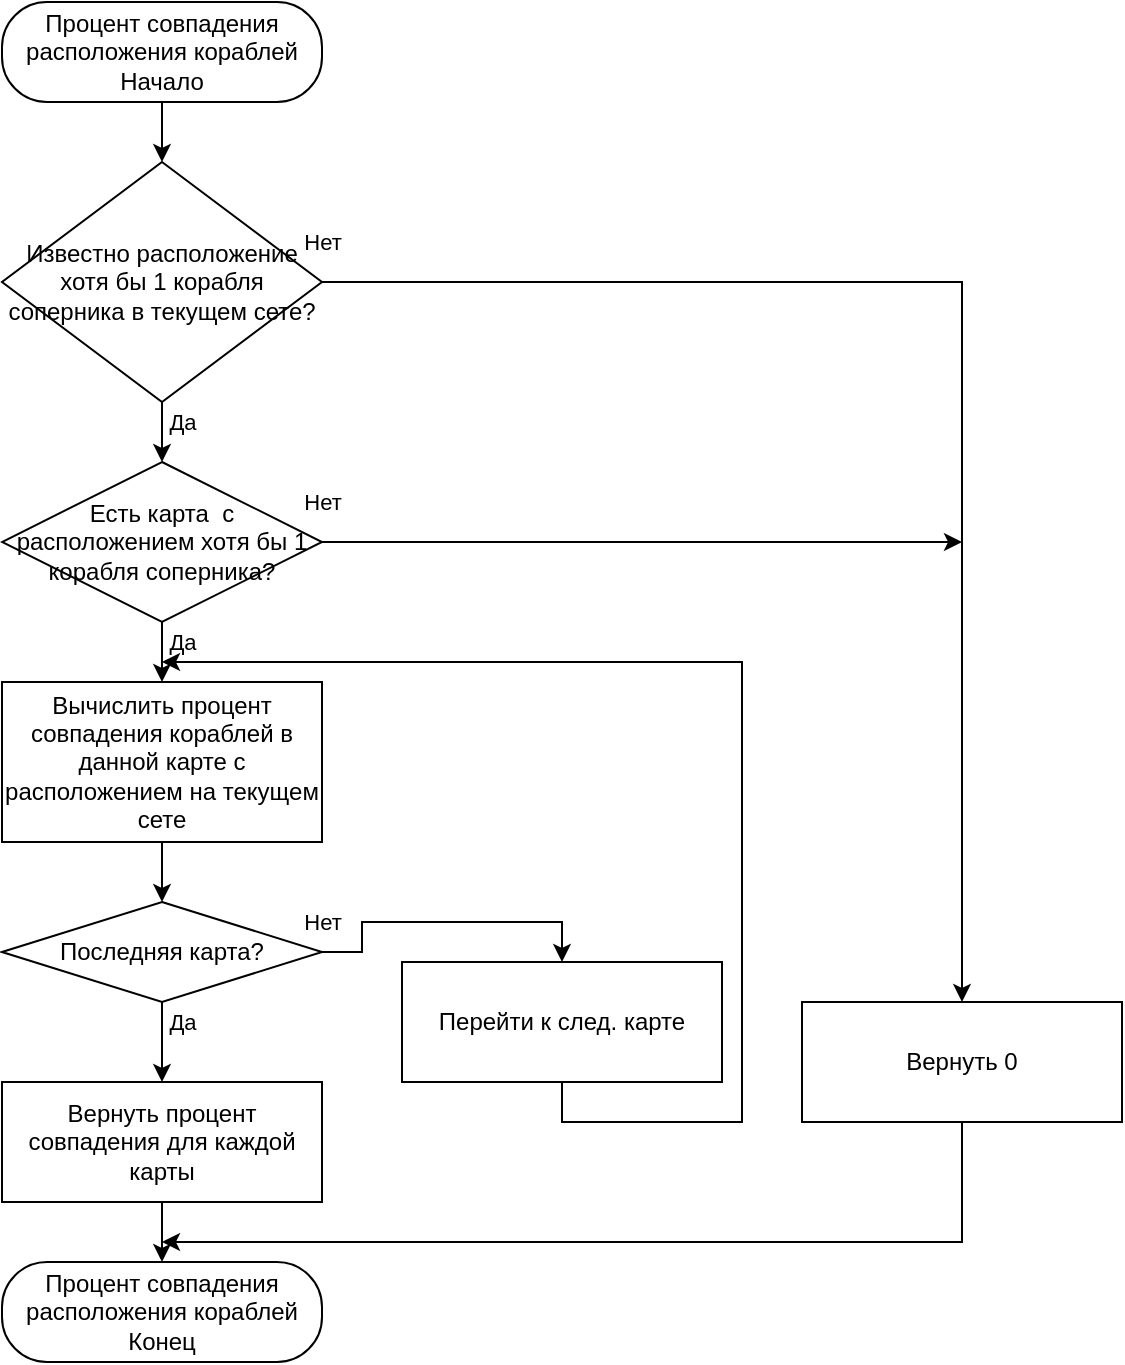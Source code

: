 <mxfile version="15.8.6" type="device"><diagram id="C5RBs43oDa-KdzZeNtuy" name="Page-1"><mxGraphModel dx="1102" dy="614" grid="1" gridSize="10" guides="1" tooltips="1" connect="1" arrows="1" fold="1" page="1" pageScale="1" pageWidth="827" pageHeight="1169" math="0" shadow="0"><root><mxCell id="WIyWlLk6GJQsqaUBKTNV-0"/><mxCell id="WIyWlLk6GJQsqaUBKTNV-1" parent="WIyWlLk6GJQsqaUBKTNV-0"/><mxCell id="fXLGRVFDuadtbcOfg20j-6" value="" style="edgeStyle=orthogonalEdgeStyle;rounded=0;orthogonalLoop=1;jettySize=auto;html=1;" edge="1" parent="WIyWlLk6GJQsqaUBKTNV-1" source="fXLGRVFDuadtbcOfg20j-0" target="fXLGRVFDuadtbcOfg20j-5"><mxGeometry relative="1" as="geometry"/></mxCell><mxCell id="fXLGRVFDuadtbcOfg20j-0" value="Процент совпадения расположения кораблей&lt;br&gt;Начало" style="rounded=1;whiteSpace=wrap;html=1;fillColor=default;strokeColor=default;fontColor=default;arcSize=45;absoluteArcSize=0;labelBackgroundColor=none;" vertex="1" parent="WIyWlLk6GJQsqaUBKTNV-1"><mxGeometry x="40" y="40" width="160" height="50" as="geometry"/></mxCell><mxCell id="fXLGRVFDuadtbcOfg20j-12" value="Да" style="edgeStyle=orthogonalEdgeStyle;rounded=0;orthogonalLoop=1;jettySize=auto;html=1;" edge="1" parent="WIyWlLk6GJQsqaUBKTNV-1" source="fXLGRVFDuadtbcOfg20j-1" target="fXLGRVFDuadtbcOfg20j-11"><mxGeometry x="-0.6" y="10" relative="1" as="geometry"><mxPoint as="offset"/></mxGeometry></mxCell><mxCell id="fXLGRVFDuadtbcOfg20j-30" value="Нет" style="edgeStyle=orthogonalEdgeStyle;rounded=0;orthogonalLoop=1;jettySize=auto;html=1;" edge="1" parent="WIyWlLk6GJQsqaUBKTNV-1" source="fXLGRVFDuadtbcOfg20j-1"><mxGeometry x="-1" y="20" relative="1" as="geometry"><mxPoint x="520" y="310" as="targetPoint"/><mxPoint as="offset"/></mxGeometry></mxCell><mxCell id="fXLGRVFDuadtbcOfg20j-1" value="Есть карта&amp;nbsp; с расположением хотя бы 1 корабля соперника?" style="rhombus;whiteSpace=wrap;html=1;" vertex="1" parent="WIyWlLk6GJQsqaUBKTNV-1"><mxGeometry x="40" y="270" width="160" height="80" as="geometry"/></mxCell><mxCell id="fXLGRVFDuadtbcOfg20j-8" value="Да" style="edgeStyle=orthogonalEdgeStyle;rounded=0;orthogonalLoop=1;jettySize=auto;html=1;" edge="1" parent="WIyWlLk6GJQsqaUBKTNV-1" source="fXLGRVFDuadtbcOfg20j-5" target="fXLGRVFDuadtbcOfg20j-1"><mxGeometry x="-0.6" y="10" relative="1" as="geometry"><mxPoint x="120" y="260" as="targetPoint"/><mxPoint as="offset"/></mxGeometry></mxCell><mxCell id="fXLGRVFDuadtbcOfg20j-22" value="Нет" style="edgeStyle=orthogonalEdgeStyle;rounded=0;orthogonalLoop=1;jettySize=auto;html=1;" edge="1" parent="WIyWlLk6GJQsqaUBKTNV-1" source="fXLGRVFDuadtbcOfg20j-5" target="fXLGRVFDuadtbcOfg20j-21"><mxGeometry x="-1" y="20" relative="1" as="geometry"><mxPoint as="offset"/></mxGeometry></mxCell><mxCell id="fXLGRVFDuadtbcOfg20j-5" value="Известно расположение хотя бы 1 корабля соперника в текущем сете?" style="rhombus;whiteSpace=wrap;html=1;" vertex="1" parent="WIyWlLk6GJQsqaUBKTNV-1"><mxGeometry x="40" y="120" width="160" height="120" as="geometry"/></mxCell><mxCell id="fXLGRVFDuadtbcOfg20j-16" value="" style="edgeStyle=orthogonalEdgeStyle;rounded=0;orthogonalLoop=1;jettySize=auto;html=1;" edge="1" parent="WIyWlLk6GJQsqaUBKTNV-1" source="fXLGRVFDuadtbcOfg20j-11" target="fXLGRVFDuadtbcOfg20j-15"><mxGeometry relative="1" as="geometry"/></mxCell><mxCell id="fXLGRVFDuadtbcOfg20j-11" value="&lt;span&gt;Вычислить процент совпадения кораблей в данной карте с расположением на текущем сете&lt;/span&gt;" style="rounded=0;whiteSpace=wrap;html=1;" vertex="1" parent="WIyWlLk6GJQsqaUBKTNV-1"><mxGeometry x="40" y="380" width="160" height="80" as="geometry"/></mxCell><mxCell id="fXLGRVFDuadtbcOfg20j-18" value="Да" style="edgeStyle=orthogonalEdgeStyle;rounded=0;orthogonalLoop=1;jettySize=auto;html=1;" edge="1" parent="WIyWlLk6GJQsqaUBKTNV-1" source="fXLGRVFDuadtbcOfg20j-15" target="fXLGRVFDuadtbcOfg20j-17"><mxGeometry x="-0.5" y="10" relative="1" as="geometry"><mxPoint as="offset"/></mxGeometry></mxCell><mxCell id="fXLGRVFDuadtbcOfg20j-26" value="Нет" style="edgeStyle=orthogonalEdgeStyle;rounded=0;orthogonalLoop=1;jettySize=auto;html=1;entryX=0.5;entryY=0;entryDx=0;entryDy=0;" edge="1" parent="WIyWlLk6GJQsqaUBKTNV-1" source="fXLGRVFDuadtbcOfg20j-15" target="fXLGRVFDuadtbcOfg20j-25"><mxGeometry x="-1" y="15" relative="1" as="geometry"><mxPoint as="offset"/></mxGeometry></mxCell><mxCell id="fXLGRVFDuadtbcOfg20j-15" value="Последняя карта?" style="rhombus;whiteSpace=wrap;html=1;rounded=0;" vertex="1" parent="WIyWlLk6GJQsqaUBKTNV-1"><mxGeometry x="40" y="490" width="160" height="50" as="geometry"/></mxCell><mxCell id="fXLGRVFDuadtbcOfg20j-20" value="" style="edgeStyle=orthogonalEdgeStyle;rounded=0;orthogonalLoop=1;jettySize=auto;html=1;" edge="1" parent="WIyWlLk6GJQsqaUBKTNV-1" source="fXLGRVFDuadtbcOfg20j-17" target="fXLGRVFDuadtbcOfg20j-19"><mxGeometry relative="1" as="geometry"/></mxCell><mxCell id="fXLGRVFDuadtbcOfg20j-17" value="Вернуть процент совпадения для каждой карты" style="whiteSpace=wrap;html=1;rounded=0;" vertex="1" parent="WIyWlLk6GJQsqaUBKTNV-1"><mxGeometry x="40" y="580" width="160" height="60" as="geometry"/></mxCell><mxCell id="fXLGRVFDuadtbcOfg20j-19" value="Процент совпадения расположения кораблей&lt;br&gt;Конец" style="rounded=1;whiteSpace=wrap;html=1;fillColor=default;strokeColor=default;fontColor=default;arcSize=45;absoluteArcSize=0;labelBackgroundColor=none;" vertex="1" parent="WIyWlLk6GJQsqaUBKTNV-1"><mxGeometry x="40" y="670" width="160" height="50" as="geometry"/></mxCell><mxCell id="fXLGRVFDuadtbcOfg20j-24" value="" style="edgeStyle=orthogonalEdgeStyle;rounded=0;orthogonalLoop=1;jettySize=auto;html=1;exitX=0.5;exitY=1;exitDx=0;exitDy=0;" edge="1" parent="WIyWlLk6GJQsqaUBKTNV-1" source="fXLGRVFDuadtbcOfg20j-21"><mxGeometry relative="1" as="geometry"><mxPoint x="120" y="660" as="targetPoint"/><Array as="points"><mxPoint x="520" y="660"/></Array></mxGeometry></mxCell><mxCell id="fXLGRVFDuadtbcOfg20j-21" value="Вернуть 0" style="whiteSpace=wrap;html=1;" vertex="1" parent="WIyWlLk6GJQsqaUBKTNV-1"><mxGeometry x="440" y="540" width="160" height="60" as="geometry"/></mxCell><mxCell id="fXLGRVFDuadtbcOfg20j-28" value="" style="edgeStyle=orthogonalEdgeStyle;rounded=0;orthogonalLoop=1;jettySize=auto;html=1;exitX=0.5;exitY=1;exitDx=0;exitDy=0;" edge="1" parent="WIyWlLk6GJQsqaUBKTNV-1" source="fXLGRVFDuadtbcOfg20j-25"><mxGeometry relative="1" as="geometry"><mxPoint x="120" y="370" as="targetPoint"/><Array as="points"><mxPoint x="320" y="600"/><mxPoint x="410" y="600"/><mxPoint x="410" y="370"/></Array></mxGeometry></mxCell><mxCell id="fXLGRVFDuadtbcOfg20j-25" value="Перейти к след. карте" style="whiteSpace=wrap;html=1;rounded=0;" vertex="1" parent="WIyWlLk6GJQsqaUBKTNV-1"><mxGeometry x="240" y="520" width="160" height="60" as="geometry"/></mxCell></root></mxGraphModel></diagram></mxfile>